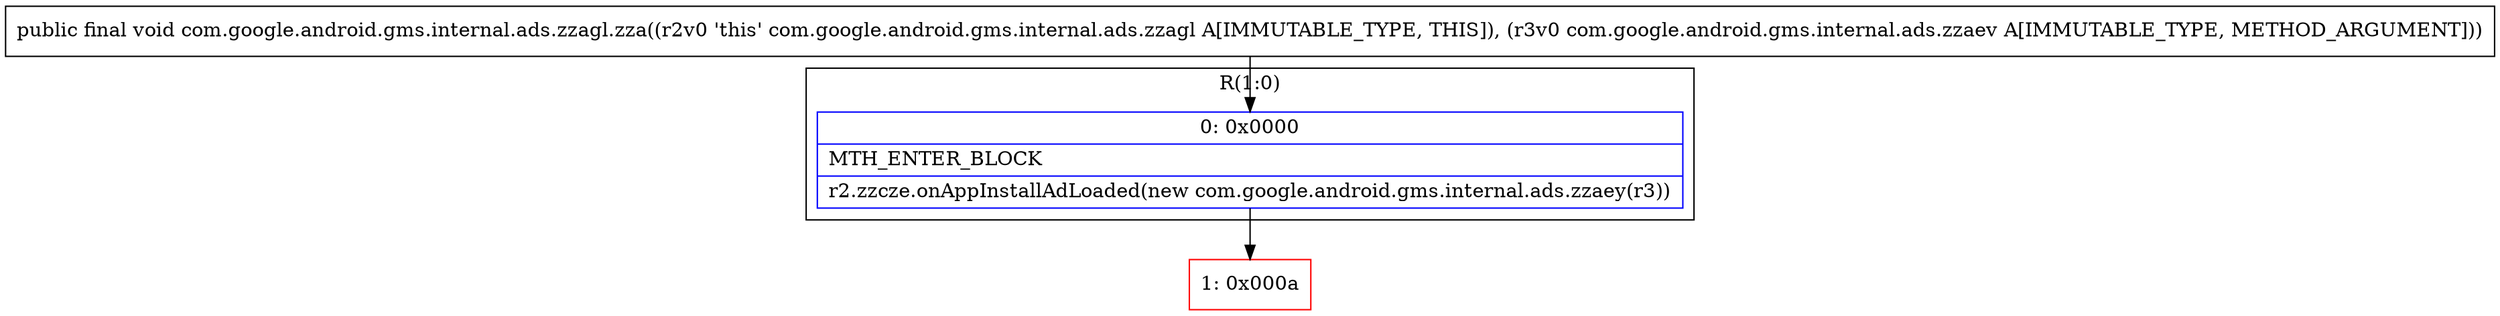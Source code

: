 digraph "CFG forcom.google.android.gms.internal.ads.zzagl.zza(Lcom\/google\/android\/gms\/internal\/ads\/zzaev;)V" {
subgraph cluster_Region_154671938 {
label = "R(1:0)";
node [shape=record,color=blue];
Node_0 [shape=record,label="{0\:\ 0x0000|MTH_ENTER_BLOCK\l|r2.zzcze.onAppInstallAdLoaded(new com.google.android.gms.internal.ads.zzaey(r3))\l}"];
}
Node_1 [shape=record,color=red,label="{1\:\ 0x000a}"];
MethodNode[shape=record,label="{public final void com.google.android.gms.internal.ads.zzagl.zza((r2v0 'this' com.google.android.gms.internal.ads.zzagl A[IMMUTABLE_TYPE, THIS]), (r3v0 com.google.android.gms.internal.ads.zzaev A[IMMUTABLE_TYPE, METHOD_ARGUMENT])) }"];
MethodNode -> Node_0;
Node_0 -> Node_1;
}

